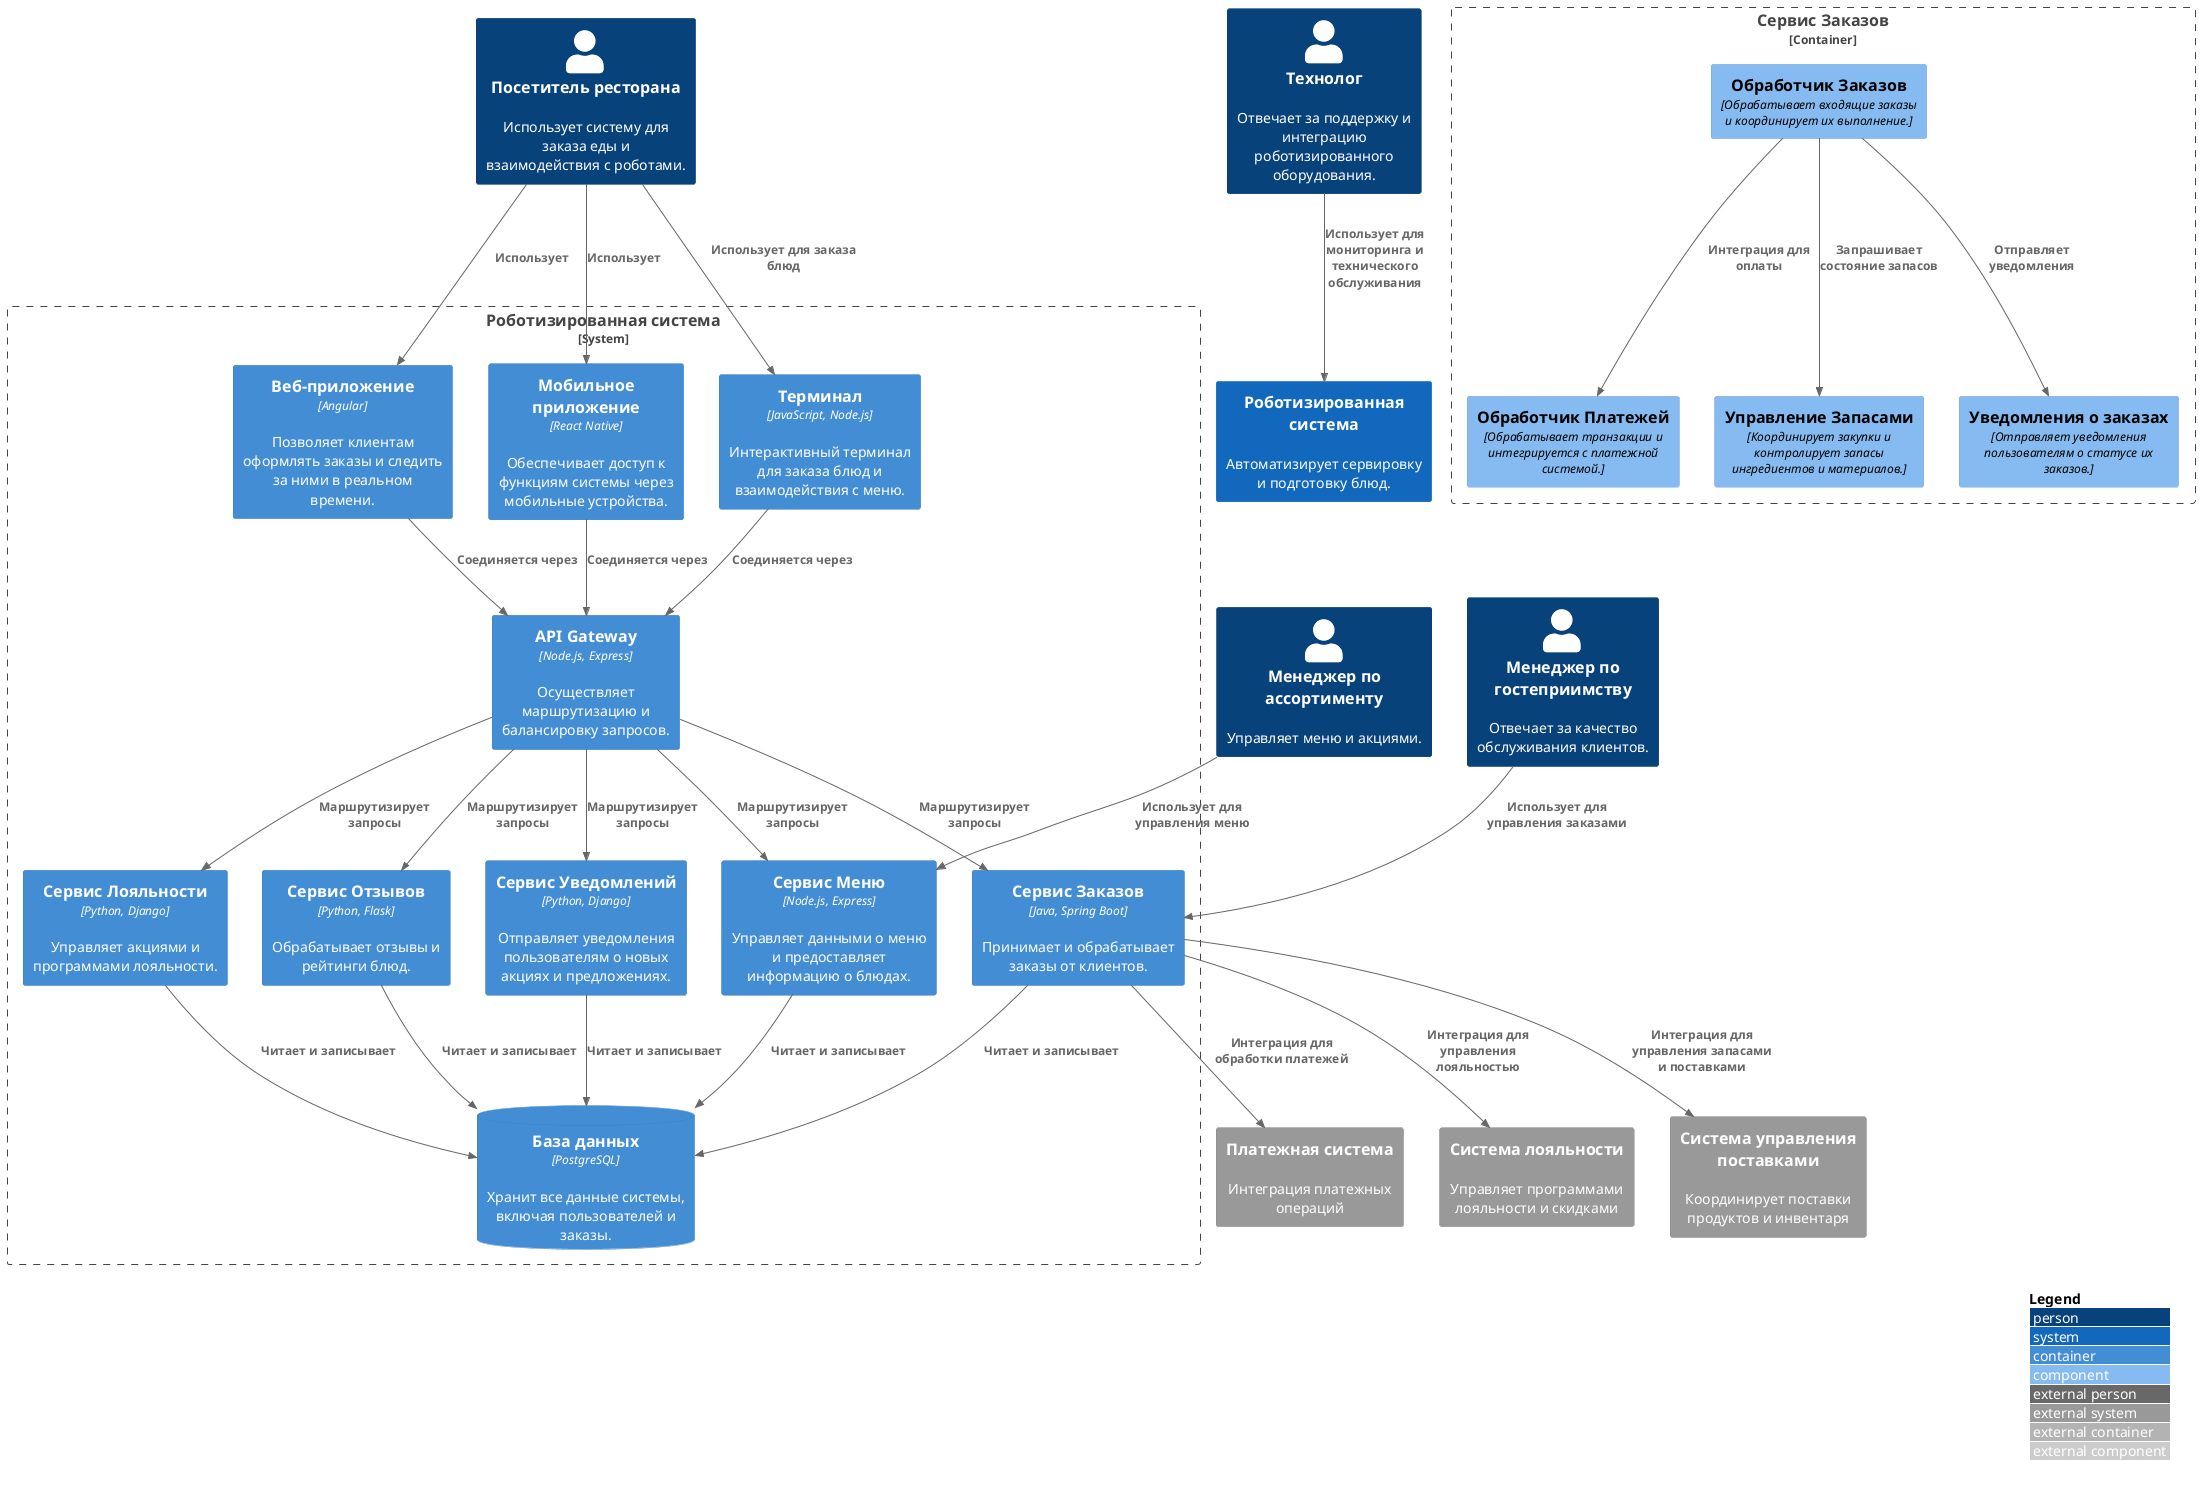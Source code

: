 ---
@startuml Detailed_C4_Model

!include <C4/C4_Context.puml>
!include <C4/C4_Container.puml>
!include <C4/C4_Component.puml>

' Контекстная диаграмма
LAYOUT_WITH_LEGEND()

Person(visitor, "Посетитель ресторана", "Использует систему для заказа еды и взаимодействия с роботами.")
Person(hospManager, "Менеджер по гостеприимству", "Отвечает за качество обслуживания клиентов.")
Person(assortmentManager, "Менеджер по ассортименту", "Управляет меню и акциями.")
Person(technologist, "Технолог", "Отвечает за поддержку и интеграцию роботизированного оборудования.")

System(robotics, "Роботизированная система", "Автоматизирует сервировку и подготовку блюд.")
System_Ext(paymentGateway, "Платежная система", "Интеграция платежных операций")
System_Ext(loyaltySystem, "Система лояльности", "Управляет программами лояльности и скидками")
System_Ext(supplyChainSystem, "Система управления поставками", "Координирует поставки продуктов и инвентаря")

' Контейнерная диаграмма
System_Boundary(c2, "Роботизированная система") {
    Container(webApp, "Веб-приложение", "Angular", "Позволяет клиентам оформлять заказы и следить за ними в реальном времени.")
    Container(mobileApp, "Мобильное приложение", "React Native", "Обеспечивает доступ к функциям системы через мобильные устройства.")
    Container(apiGateway, "API Gateway", "Node.js, Express", "Осуществляет маршрутизацию и балансировку запросов.")
    Container(orderService, "Сервис Заказов", "Java, Spring Boot", "Принимает и обрабатывает заказы от клиентов.")
    Container(loyaltyService, "Сервис Лояльности", "Python, Django", "Управляет акциями и программами лояльности.")
    Container(reviewService, "Сервис Отзывов", "Python, Flask", "Обрабатывает отзывы и рейтинги блюд.")
    ContainerDb(db, "База данных", "PostgreSQL", "Хранит все данные системы, включая пользователей и заказы.")
    Container(terminal, "Терминал", "JavaScript, Node.js", "Интерактивный терминал для заказа блюд и взаимодействия с меню.")
    Container(menuService, "Сервис Меню", "Node.js, Express", "Управляет данными о меню и предоставляет информацию о блюдах.")
    Container(notificationService, "Сервис Уведомлений", "Python, Django", "Отправляет уведомления пользователям о новых акциях и предложениях.")

    Rel(visitor, webApp, "Использует")
    Rel(visitor, mobileApp, "Использует")
    Rel(visitor, terminal, "Использует для заказа блюд")
    Rel(webApp, apiGateway, "Соединяется через")
    Rel(mobileApp, apiGateway, "Соединяется через")
    Rel(terminal, apiGateway, "Соединяется через")
    Rel(apiGateway, orderService, "Маршрутизирует запросы")
    Rel(apiGateway, loyaltyService, "Маршрутизирует запросы")
    Rel(apiGateway, reviewService, "Маршрутизирует запросы")
    Rel(apiGateway, menuService, "Маршрутизирует запросы")
    Rel(apiGateway, notificationService, "Маршрутизирует запросы")
    Rel(orderService, db, "Читает и записывает")
    Rel(loyaltyService, db, "Читает и записывает")
    Rel(reviewService, db, "Читает и записывает")
    Rel(menuService, db, "Читает и записывает")
    Rel(notificationService, db, "Читает и записывает")
}

' Компонентная диаграмма
Container_Boundary(c3, "Сервис Заказов") {
    Component(orderProcessing, "Обработчик Заказов", "Обрабатывает входящие заказы и координирует их выполнение.")
    Component(paymentProcessing, "Обработчик Платежей", "Обрабатывает транзакции и интегрируется с платежной системой.")
    Component(inventoryManagement, "Управление Запасами", "Координирует закупки и контролирует запасы ингредиентов и материалов.")
    Component(orderNotification, "Уведомления о заказах", "Отправляет уведомления пользователям о статусе их заказов.")

    Rel(orderProcessing, paymentProcessing, "Интеграция для оплаты")
    Rel(orderProcessing, inventoryManagement, "Запрашивает состояние запасов")
    Rel(orderProcessing, orderNotification, "Отправляет уведомления")
}

' Связи между системами и пользователями
Rel_D(hospManager, orderService, "Использует для управления заказами")
Rel_D(assortmentManager, menuService, "Использует для управления меню")
Rel_D(technologist, robotics, "Использует для мониторинга и технического обслуживания")

' Внешние интеграции
Rel_D(orderService, paymentGateway, "Интеграция для обработки платежей")
Rel_D(orderService, loyaltySystem, "Интеграция для управления лояльностью")
Rel_D(orderService, supplyChainSystem, "Интеграция для управления запасами и поставками")

@enduml
---
